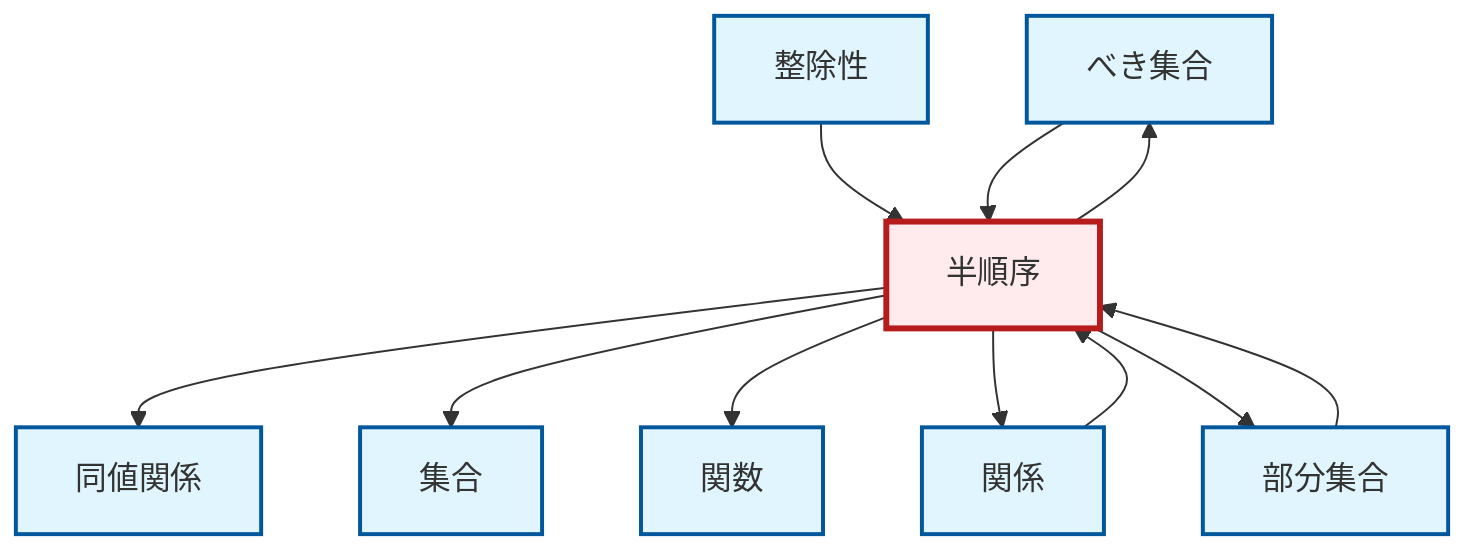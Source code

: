 graph TD
    classDef definition fill:#e1f5fe,stroke:#01579b,stroke-width:2px
    classDef theorem fill:#f3e5f5,stroke:#4a148c,stroke-width:2px
    classDef axiom fill:#fff3e0,stroke:#e65100,stroke-width:2px
    classDef example fill:#e8f5e9,stroke:#1b5e20,stroke-width:2px
    classDef current fill:#ffebee,stroke:#b71c1c,stroke-width:3px
    def-power-set["べき集合"]:::definition
    def-divisibility["整除性"]:::definition
    def-set["集合"]:::definition
    def-relation["関係"]:::definition
    def-function["関数"]:::definition
    def-partial-order["半順序"]:::definition
    def-subset["部分集合"]:::definition
    def-equivalence-relation["同値関係"]:::definition
    def-partial-order --> def-equivalence-relation
    def-partial-order --> def-set
    def-partial-order --> def-function
    def-divisibility --> def-partial-order
    def-partial-order --> def-power-set
    def-power-set --> def-partial-order
    def-partial-order --> def-relation
    def-partial-order --> def-subset
    def-subset --> def-partial-order
    def-relation --> def-partial-order
    class def-partial-order current